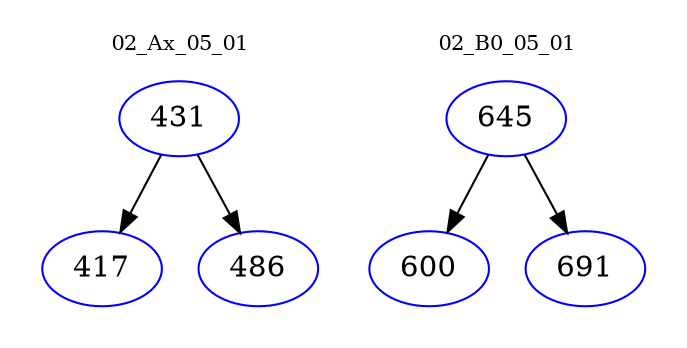 digraph{
subgraph cluster_0 {
color = white
label = "02_Ax_05_01";
fontsize=10;
T0_431 [label="431", color="blue"]
T0_431 -> T0_417 [color="black"]
T0_417 [label="417", color="blue"]
T0_431 -> T0_486 [color="black"]
T0_486 [label="486", color="blue"]
}
subgraph cluster_1 {
color = white
label = "02_B0_05_01";
fontsize=10;
T1_645 [label="645", color="blue"]
T1_645 -> T1_600 [color="black"]
T1_600 [label="600", color="blue"]
T1_645 -> T1_691 [color="black"]
T1_691 [label="691", color="blue"]
}
}
